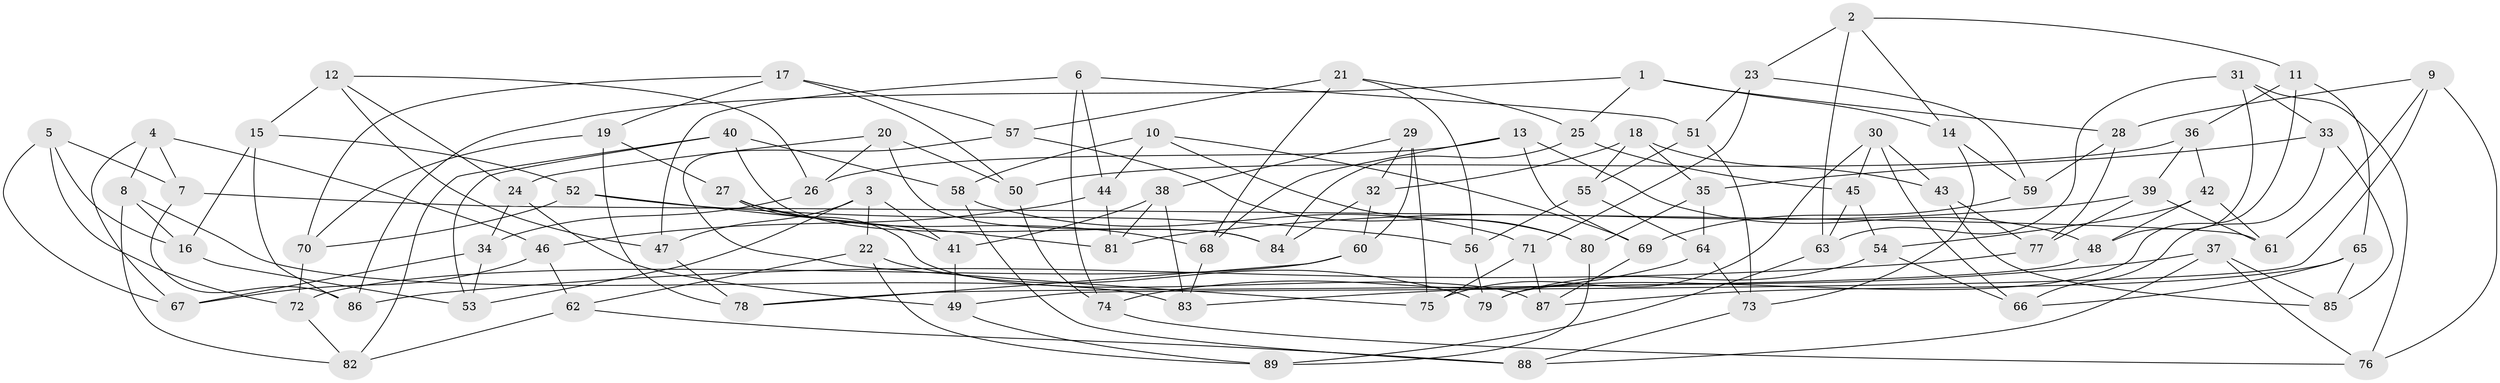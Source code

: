 // Generated by graph-tools (version 1.1) at 2025/16/03/09/25 04:16:41]
// undirected, 89 vertices, 178 edges
graph export_dot {
graph [start="1"]
  node [color=gray90,style=filled];
  1;
  2;
  3;
  4;
  5;
  6;
  7;
  8;
  9;
  10;
  11;
  12;
  13;
  14;
  15;
  16;
  17;
  18;
  19;
  20;
  21;
  22;
  23;
  24;
  25;
  26;
  27;
  28;
  29;
  30;
  31;
  32;
  33;
  34;
  35;
  36;
  37;
  38;
  39;
  40;
  41;
  42;
  43;
  44;
  45;
  46;
  47;
  48;
  49;
  50;
  51;
  52;
  53;
  54;
  55;
  56;
  57;
  58;
  59;
  60;
  61;
  62;
  63;
  64;
  65;
  66;
  67;
  68;
  69;
  70;
  71;
  72;
  73;
  74;
  75;
  76;
  77;
  78;
  79;
  80;
  81;
  82;
  83;
  84;
  85;
  86;
  87;
  88;
  89;
  1 -- 14;
  1 -- 25;
  1 -- 28;
  1 -- 86;
  2 -- 23;
  2 -- 11;
  2 -- 14;
  2 -- 63;
  3 -- 53;
  3 -- 41;
  3 -- 47;
  3 -- 22;
  4 -- 8;
  4 -- 46;
  4 -- 7;
  4 -- 67;
  5 -- 72;
  5 -- 7;
  5 -- 67;
  5 -- 16;
  6 -- 74;
  6 -- 51;
  6 -- 44;
  6 -- 47;
  7 -- 86;
  7 -- 61;
  8 -- 16;
  8 -- 82;
  8 -- 83;
  9 -- 28;
  9 -- 49;
  9 -- 61;
  9 -- 76;
  10 -- 80;
  10 -- 58;
  10 -- 69;
  10 -- 44;
  11 -- 79;
  11 -- 65;
  11 -- 36;
  12 -- 26;
  12 -- 47;
  12 -- 15;
  12 -- 24;
  13 -- 48;
  13 -- 69;
  13 -- 68;
  13 -- 26;
  14 -- 59;
  14 -- 73;
  15 -- 86;
  15 -- 52;
  15 -- 16;
  16 -- 53;
  17 -- 50;
  17 -- 19;
  17 -- 70;
  17 -- 57;
  18 -- 35;
  18 -- 43;
  18 -- 55;
  18 -- 32;
  19 -- 27;
  19 -- 78;
  19 -- 70;
  20 -- 50;
  20 -- 84;
  20 -- 24;
  20 -- 26;
  21 -- 57;
  21 -- 25;
  21 -- 56;
  21 -- 68;
  22 -- 89;
  22 -- 62;
  22 -- 79;
  23 -- 71;
  23 -- 51;
  23 -- 59;
  24 -- 34;
  24 -- 49;
  25 -- 84;
  25 -- 45;
  26 -- 34;
  27 -- 68;
  27 -- 87;
  27 -- 41;
  28 -- 77;
  28 -- 59;
  29 -- 75;
  29 -- 60;
  29 -- 38;
  29 -- 32;
  30 -- 45;
  30 -- 43;
  30 -- 75;
  30 -- 66;
  31 -- 33;
  31 -- 63;
  31 -- 76;
  31 -- 48;
  32 -- 60;
  32 -- 84;
  33 -- 85;
  33 -- 35;
  33 -- 66;
  34 -- 53;
  34 -- 67;
  35 -- 80;
  35 -- 64;
  36 -- 42;
  36 -- 50;
  36 -- 39;
  37 -- 88;
  37 -- 76;
  37 -- 83;
  37 -- 85;
  38 -- 83;
  38 -- 81;
  38 -- 41;
  39 -- 81;
  39 -- 61;
  39 -- 77;
  40 -- 84;
  40 -- 53;
  40 -- 58;
  40 -- 82;
  41 -- 49;
  42 -- 61;
  42 -- 54;
  42 -- 48;
  43 -- 85;
  43 -- 77;
  44 -- 81;
  44 -- 46;
  45 -- 54;
  45 -- 63;
  46 -- 62;
  46 -- 67;
  47 -- 78;
  48 -- 78;
  49 -- 89;
  50 -- 74;
  51 -- 55;
  51 -- 73;
  52 -- 56;
  52 -- 70;
  52 -- 81;
  54 -- 79;
  54 -- 66;
  55 -- 64;
  55 -- 56;
  56 -- 79;
  57 -- 80;
  57 -- 75;
  58 -- 88;
  58 -- 71;
  59 -- 69;
  60 -- 78;
  60 -- 72;
  62 -- 88;
  62 -- 82;
  63 -- 89;
  64 -- 73;
  64 -- 74;
  65 -- 87;
  65 -- 85;
  65 -- 66;
  68 -- 83;
  69 -- 87;
  70 -- 72;
  71 -- 87;
  71 -- 75;
  72 -- 82;
  73 -- 88;
  74 -- 76;
  77 -- 86;
  80 -- 89;
}
